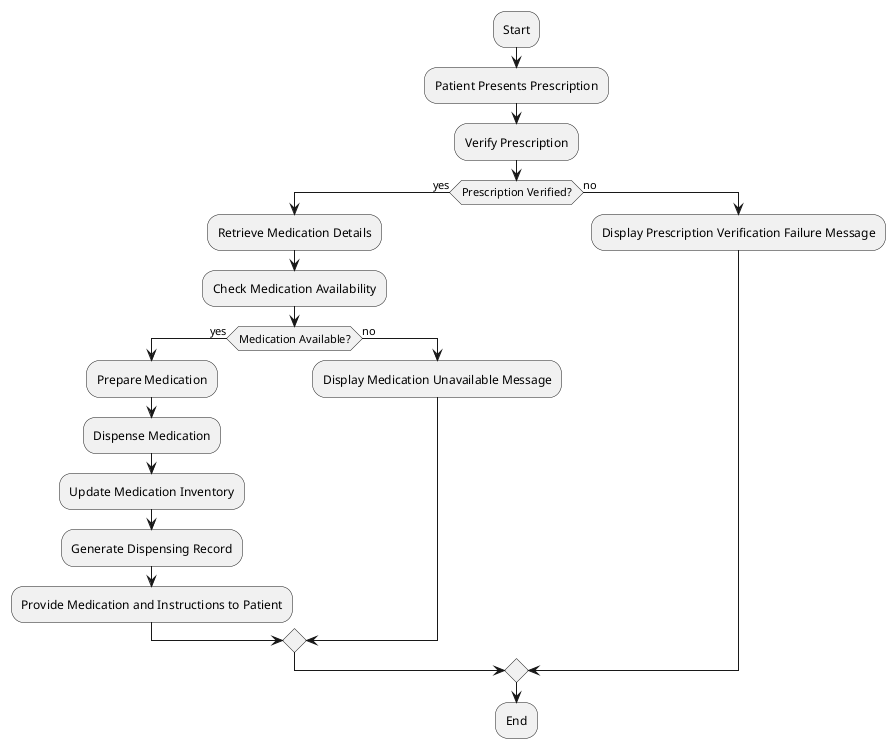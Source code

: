 @startuml Dispense Medication
:Start;
:Patient Presents Prescription;
:Verify Prescription;
if (Prescription Verified?) then (yes)
  :Retrieve Medication Details;
  :Check Medication Availability;
  if (Medication Available?) then (yes)
    :Prepare Medication;
    :Dispense Medication;
    :Update Medication Inventory;
    :Generate Dispensing Record;
    :Provide Medication and Instructions to Patient;
  else (no)
    :Display Medication Unavailable Message;
  endif
else (no)
  :Display Prescription Verification Failure Message;
endif
:End;
@enduml